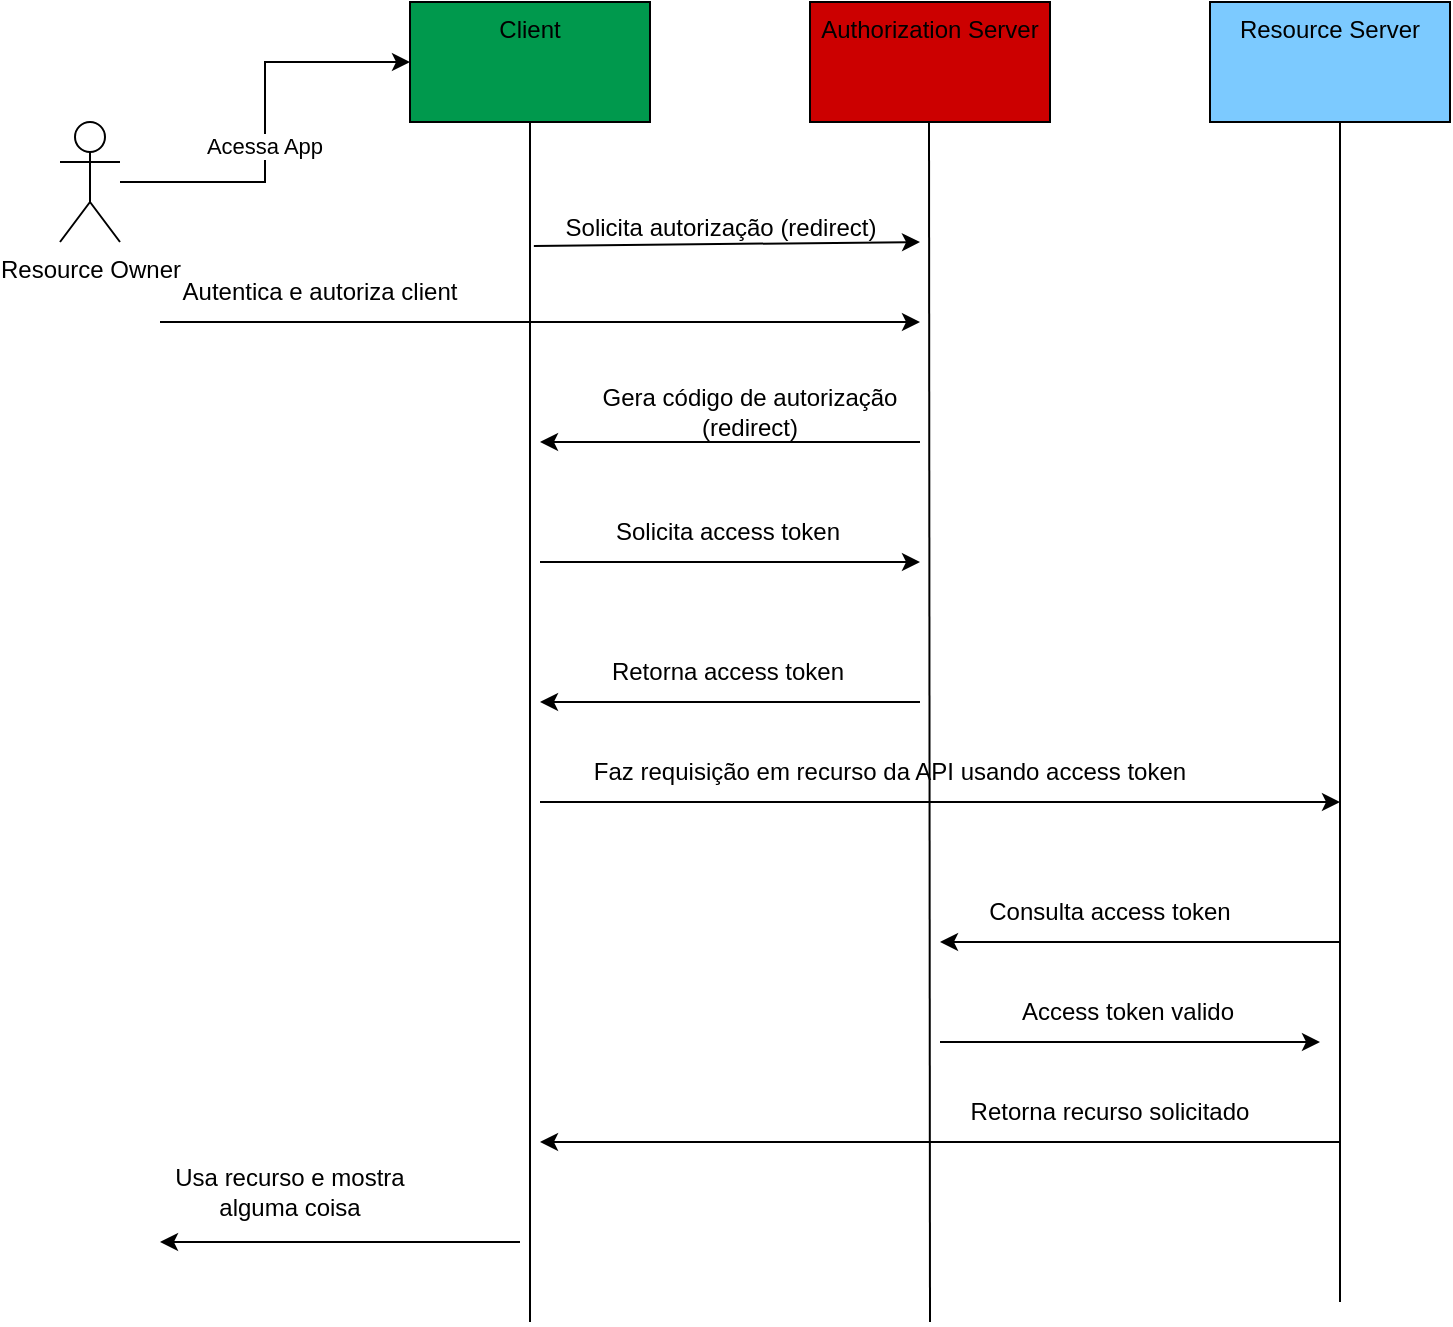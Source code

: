 <mxfile version="26.1.1">
  <diagram name="Página-1" id="FGPbX-J70ndn0o5nlKX5">
    <mxGraphModel dx="1434" dy="746" grid="1" gridSize="10" guides="1" tooltips="1" connect="1" arrows="1" fold="1" page="1" pageScale="1" pageWidth="827" pageHeight="1169" math="0" shadow="0">
      <root>
        <mxCell id="0" />
        <mxCell id="1" parent="0" />
        <mxCell id="UyFx9gftwWiL1bnKYE7C-5" value="" style="edgeStyle=orthogonalEdgeStyle;rounded=0;orthogonalLoop=1;jettySize=auto;html=1;" edge="1" parent="1" source="UyFx9gftwWiL1bnKYE7C-1" target="UyFx9gftwWiL1bnKYE7C-4">
          <mxGeometry relative="1" as="geometry" />
        </mxCell>
        <mxCell id="UyFx9gftwWiL1bnKYE7C-13" value="Acessa App" style="edgeLabel;html=1;align=center;verticalAlign=middle;resizable=0;points=[];" vertex="1" connectable="0" parent="UyFx9gftwWiL1bnKYE7C-5">
          <mxGeometry x="-0.113" y="1" relative="1" as="geometry">
            <mxPoint as="offset" />
          </mxGeometry>
        </mxCell>
        <mxCell id="UyFx9gftwWiL1bnKYE7C-1" value="Resource Owner" style="shape=umlActor;verticalLabelPosition=bottom;verticalAlign=top;html=1;outlineConnect=0;" vertex="1" parent="1">
          <mxGeometry x="80" y="260" width="30" height="60" as="geometry" />
        </mxCell>
        <mxCell id="UyFx9gftwWiL1bnKYE7C-4" value="Client" style="whiteSpace=wrap;html=1;verticalAlign=top;fillColor=#00994D;" vertex="1" parent="1">
          <mxGeometry x="255" y="200" width="120" height="60" as="geometry" />
        </mxCell>
        <mxCell id="UyFx9gftwWiL1bnKYE7C-6" value="Authorization Server" style="whiteSpace=wrap;html=1;verticalAlign=top;fillColor=#CC0000;" vertex="1" parent="1">
          <mxGeometry x="455" y="200" width="120" height="60" as="geometry" />
        </mxCell>
        <mxCell id="UyFx9gftwWiL1bnKYE7C-8" value="Resource Server" style="whiteSpace=wrap;html=1;verticalAlign=top;fillColor=#7CCAFF;" vertex="1" parent="1">
          <mxGeometry x="655" y="200" width="120" height="60" as="geometry" />
        </mxCell>
        <mxCell id="UyFx9gftwWiL1bnKYE7C-10" value="" style="endArrow=none;html=1;rounded=0;entryX=0.5;entryY=1;entryDx=0;entryDy=0;" edge="1" parent="1" target="UyFx9gftwWiL1bnKYE7C-4">
          <mxGeometry width="50" height="50" relative="1" as="geometry">
            <mxPoint x="315" y="860" as="sourcePoint" />
            <mxPoint x="340" y="380" as="targetPoint" />
          </mxGeometry>
        </mxCell>
        <mxCell id="UyFx9gftwWiL1bnKYE7C-11" value="" style="endArrow=none;html=1;rounded=0;entryX=0.5;entryY=1;entryDx=0;entryDy=0;" edge="1" parent="1">
          <mxGeometry width="50" height="50" relative="1" as="geometry">
            <mxPoint x="515" y="860" as="sourcePoint" />
            <mxPoint x="514.5" y="260" as="targetPoint" />
          </mxGeometry>
        </mxCell>
        <mxCell id="UyFx9gftwWiL1bnKYE7C-12" value="" style="endArrow=none;html=1;rounded=0;entryX=0.5;entryY=1;entryDx=0;entryDy=0;" edge="1" parent="1">
          <mxGeometry width="50" height="50" relative="1" as="geometry">
            <mxPoint x="720" y="850" as="sourcePoint" />
            <mxPoint x="720" y="260" as="targetPoint" />
          </mxGeometry>
        </mxCell>
        <mxCell id="UyFx9gftwWiL1bnKYE7C-14" value="" style="endArrow=classic;html=1;rounded=0;exitX=-0.017;exitY=0.8;exitDx=0;exitDy=0;exitPerimeter=0;" edge="1" parent="1" source="UyFx9gftwWiL1bnKYE7C-15">
          <mxGeometry width="50" height="50" relative="1" as="geometry">
            <mxPoint x="310" y="320" as="sourcePoint" />
            <mxPoint x="510" y="320" as="targetPoint" />
          </mxGeometry>
        </mxCell>
        <mxCell id="UyFx9gftwWiL1bnKYE7C-15" value="Solicita autorização (redirect)" style="text;html=1;align=center;verticalAlign=middle;resizable=0;points=[];autosize=1;strokeColor=none;fillColor=none;" vertex="1" parent="1">
          <mxGeometry x="320" y="298" width="180" height="30" as="geometry" />
        </mxCell>
        <mxCell id="UyFx9gftwWiL1bnKYE7C-16" value="" style="endArrow=classic;html=1;rounded=0;" edge="1" parent="1">
          <mxGeometry width="50" height="50" relative="1" as="geometry">
            <mxPoint x="130" y="360" as="sourcePoint" />
            <mxPoint x="510" y="360" as="targetPoint" />
          </mxGeometry>
        </mxCell>
        <mxCell id="UyFx9gftwWiL1bnKYE7C-17" value="Autentica e autoriza client" style="text;html=1;align=center;verticalAlign=middle;whiteSpace=wrap;rounded=0;" vertex="1" parent="1">
          <mxGeometry x="130" y="330" width="160" height="30" as="geometry" />
        </mxCell>
        <mxCell id="UyFx9gftwWiL1bnKYE7C-18" value="" style="endArrow=classic;html=1;rounded=0;" edge="1" parent="1">
          <mxGeometry width="50" height="50" relative="1" as="geometry">
            <mxPoint x="510" y="420" as="sourcePoint" />
            <mxPoint x="320" y="420" as="targetPoint" />
          </mxGeometry>
        </mxCell>
        <mxCell id="UyFx9gftwWiL1bnKYE7C-19" value="Gera código de autorização (redirect)" style="text;html=1;align=center;verticalAlign=middle;whiteSpace=wrap;rounded=0;" vertex="1" parent="1">
          <mxGeometry x="350" y="390" width="150" height="30" as="geometry" />
        </mxCell>
        <mxCell id="UyFx9gftwWiL1bnKYE7C-20" value="" style="endArrow=classic;html=1;rounded=0;" edge="1" parent="1">
          <mxGeometry width="50" height="50" relative="1" as="geometry">
            <mxPoint x="320" y="480" as="sourcePoint" />
            <mxPoint x="510" y="480" as="targetPoint" />
          </mxGeometry>
        </mxCell>
        <mxCell id="UyFx9gftwWiL1bnKYE7C-21" value="Solicita access token" style="text;html=1;align=center;verticalAlign=middle;whiteSpace=wrap;rounded=0;" vertex="1" parent="1">
          <mxGeometry x="339" y="450" width="150" height="30" as="geometry" />
        </mxCell>
        <mxCell id="UyFx9gftwWiL1bnKYE7C-22" value="" style="endArrow=classic;html=1;rounded=0;" edge="1" parent="1">
          <mxGeometry width="50" height="50" relative="1" as="geometry">
            <mxPoint x="510" y="550" as="sourcePoint" />
            <mxPoint x="320" y="550" as="targetPoint" />
          </mxGeometry>
        </mxCell>
        <mxCell id="UyFx9gftwWiL1bnKYE7C-23" value="Retorna access token" style="text;html=1;align=center;verticalAlign=middle;whiteSpace=wrap;rounded=0;" vertex="1" parent="1">
          <mxGeometry x="339" y="520" width="150" height="30" as="geometry" />
        </mxCell>
        <mxCell id="UyFx9gftwWiL1bnKYE7C-25" value="" style="endArrow=classic;html=1;rounded=0;" edge="1" parent="1">
          <mxGeometry width="50" height="50" relative="1" as="geometry">
            <mxPoint x="320" y="600" as="sourcePoint" />
            <mxPoint x="720" y="600" as="targetPoint" />
          </mxGeometry>
        </mxCell>
        <mxCell id="UyFx9gftwWiL1bnKYE7C-26" value="Faz requisição em recurso da API usando access token" style="text;html=1;align=center;verticalAlign=middle;whiteSpace=wrap;rounded=0;" vertex="1" parent="1">
          <mxGeometry x="330" y="570" width="330" height="30" as="geometry" />
        </mxCell>
        <mxCell id="UyFx9gftwWiL1bnKYE7C-27" value="" style="endArrow=classic;html=1;rounded=0;" edge="1" parent="1">
          <mxGeometry width="50" height="50" relative="1" as="geometry">
            <mxPoint x="720" y="670" as="sourcePoint" />
            <mxPoint x="520" y="670" as="targetPoint" />
          </mxGeometry>
        </mxCell>
        <mxCell id="UyFx9gftwWiL1bnKYE7C-28" value="Consulta access token" style="text;html=1;align=center;verticalAlign=middle;whiteSpace=wrap;rounded=0;" vertex="1" parent="1">
          <mxGeometry x="530" y="640" width="150" height="30" as="geometry" />
        </mxCell>
        <mxCell id="UyFx9gftwWiL1bnKYE7C-29" value="" style="endArrow=classic;html=1;rounded=0;" edge="1" parent="1">
          <mxGeometry width="50" height="50" relative="1" as="geometry">
            <mxPoint x="520" y="720" as="sourcePoint" />
            <mxPoint x="710" y="720" as="targetPoint" />
          </mxGeometry>
        </mxCell>
        <mxCell id="UyFx9gftwWiL1bnKYE7C-30" value="Access token valido" style="text;html=1;align=center;verticalAlign=middle;whiteSpace=wrap;rounded=0;" vertex="1" parent="1">
          <mxGeometry x="539" y="690" width="150" height="30" as="geometry" />
        </mxCell>
        <mxCell id="UyFx9gftwWiL1bnKYE7C-31" value="" style="endArrow=classic;html=1;rounded=0;" edge="1" parent="1">
          <mxGeometry width="50" height="50" relative="1" as="geometry">
            <mxPoint x="720" y="770" as="sourcePoint" />
            <mxPoint x="320" y="770" as="targetPoint" />
          </mxGeometry>
        </mxCell>
        <mxCell id="UyFx9gftwWiL1bnKYE7C-32" value="Retorna recurso solicitado" style="text;html=1;align=center;verticalAlign=middle;whiteSpace=wrap;rounded=0;" vertex="1" parent="1">
          <mxGeometry x="530" y="740" width="150" height="30" as="geometry" />
        </mxCell>
        <mxCell id="UyFx9gftwWiL1bnKYE7C-33" value="" style="endArrow=classic;html=1;rounded=0;" edge="1" parent="1">
          <mxGeometry width="50" height="50" relative="1" as="geometry">
            <mxPoint x="310" y="820" as="sourcePoint" />
            <mxPoint x="130" y="820" as="targetPoint" />
          </mxGeometry>
        </mxCell>
        <mxCell id="UyFx9gftwWiL1bnKYE7C-34" value="Usa recurso e mostra alguma coisa" style="text;html=1;align=center;verticalAlign=middle;whiteSpace=wrap;rounded=0;" vertex="1" parent="1">
          <mxGeometry x="120" y="780" width="150" height="30" as="geometry" />
        </mxCell>
      </root>
    </mxGraphModel>
  </diagram>
</mxfile>
